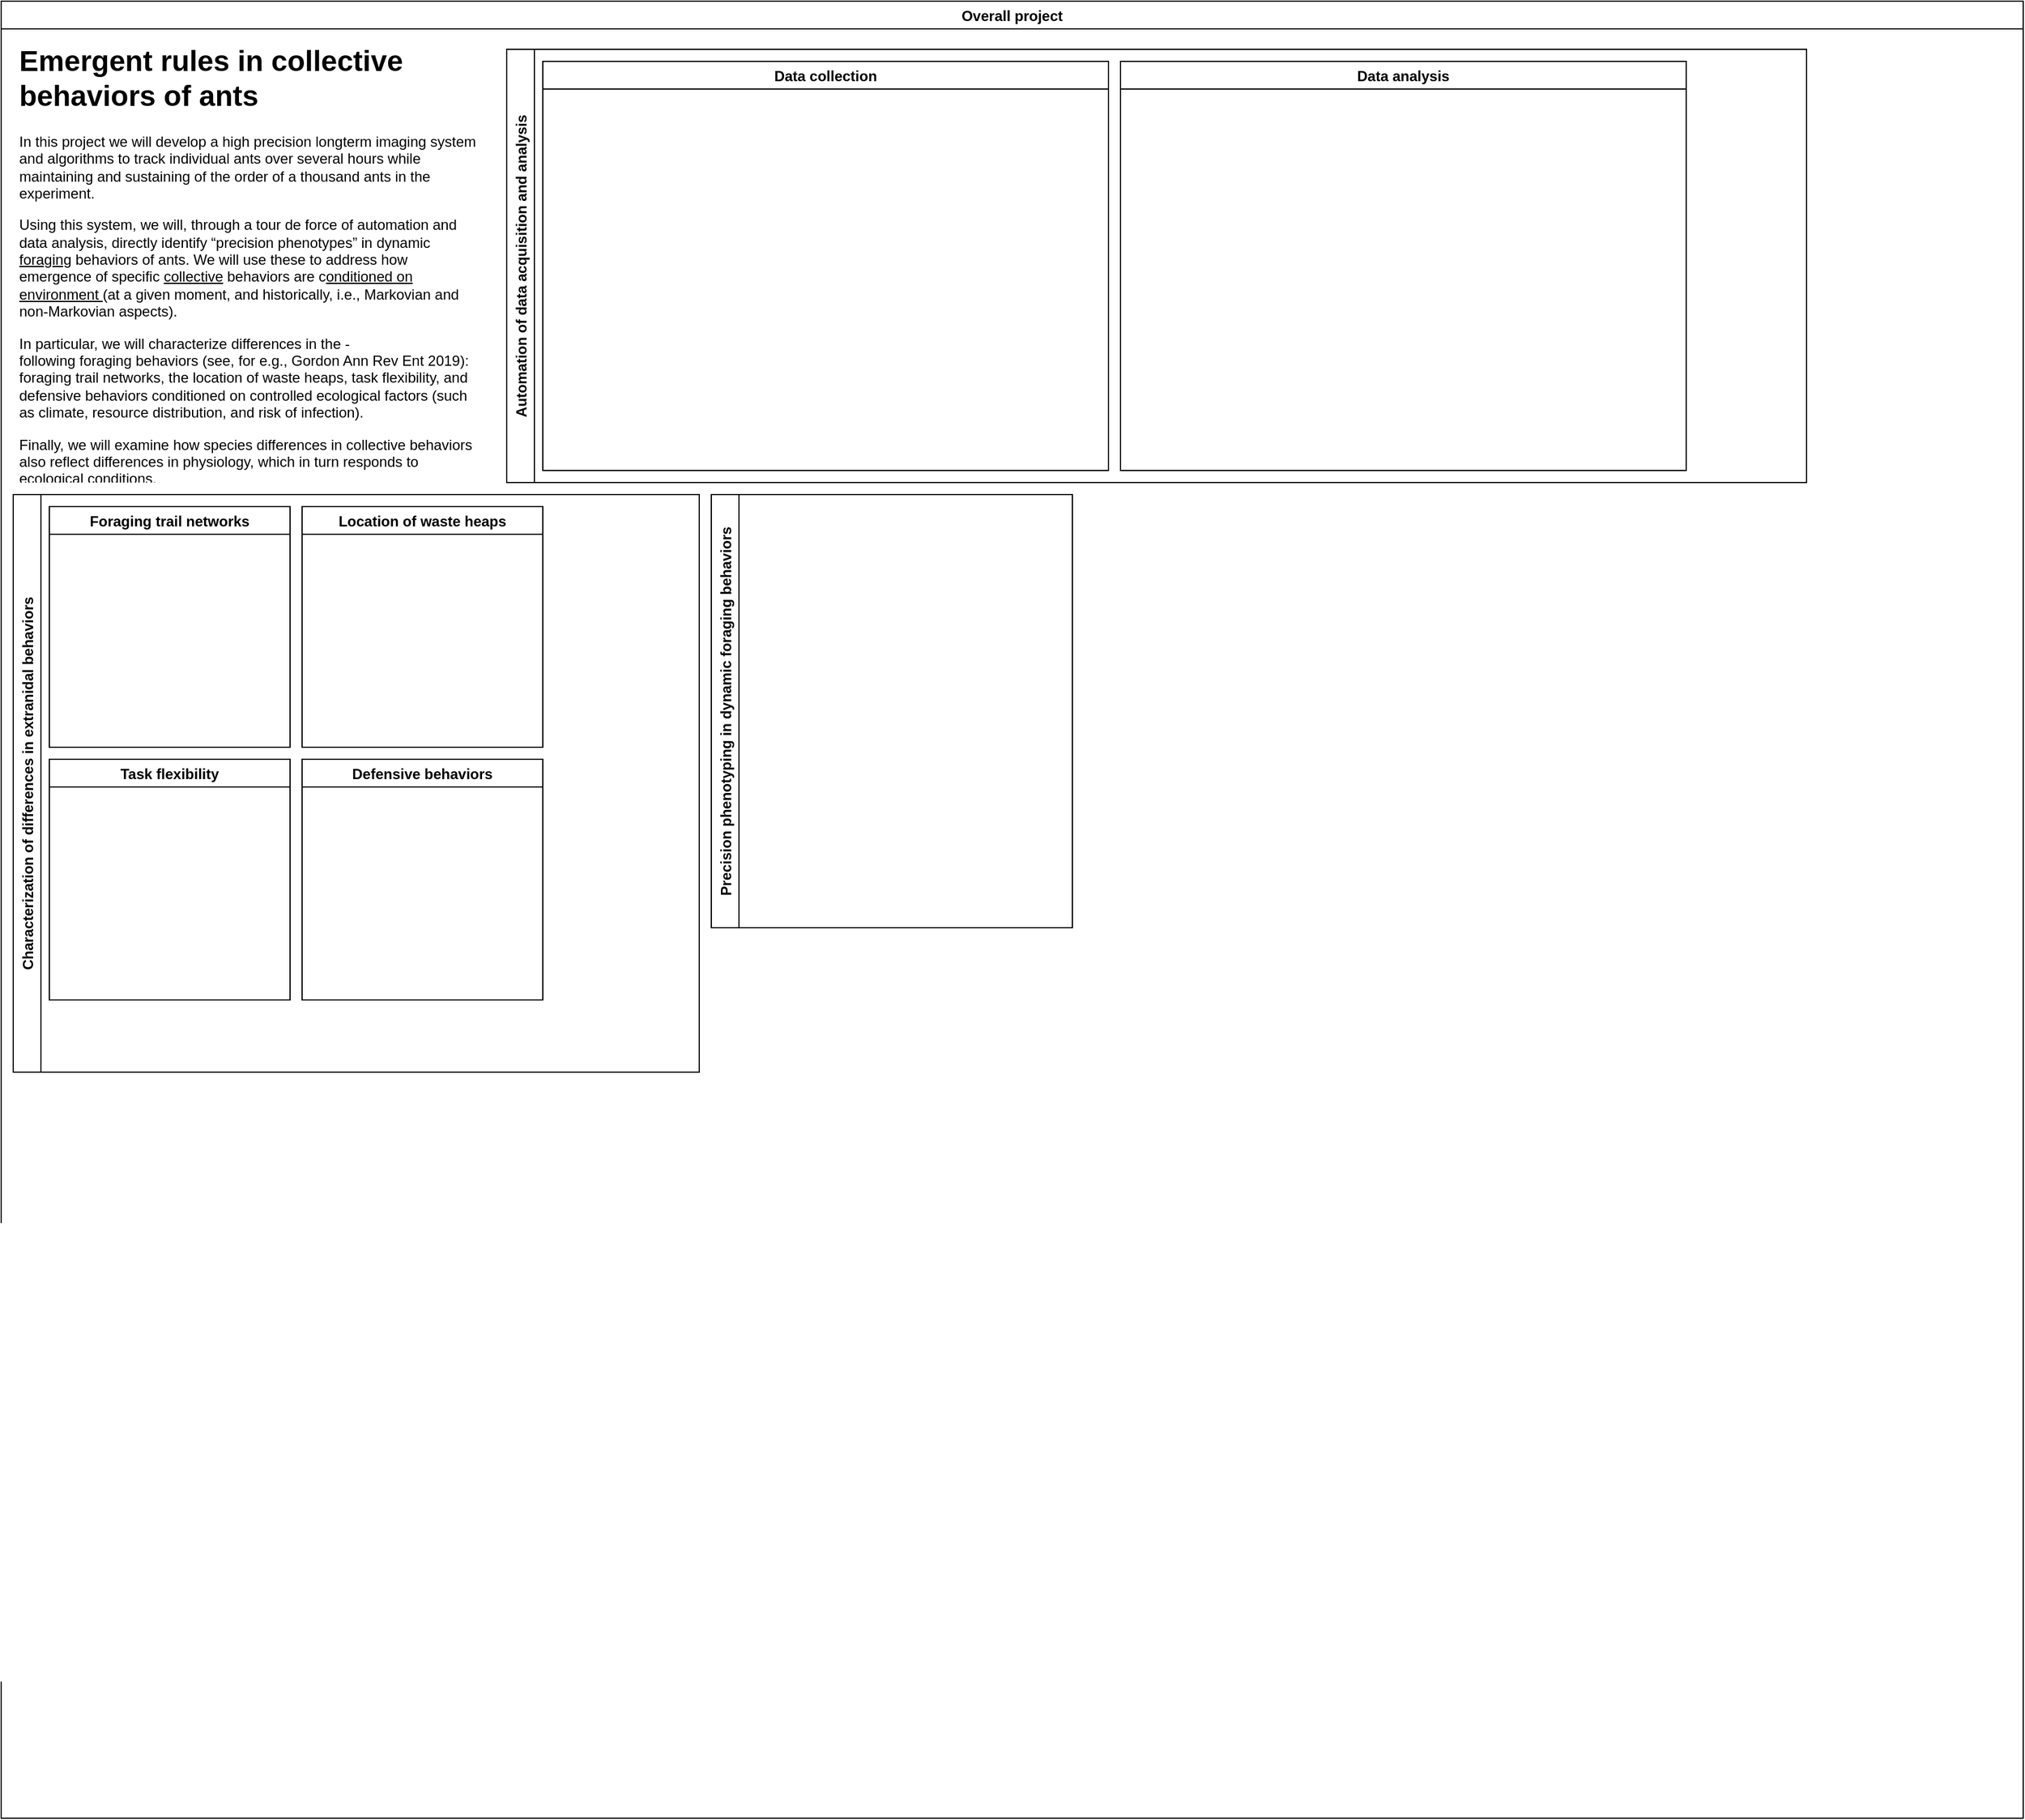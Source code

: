 <mxfile version="16.2.4" type="github">
  <diagram id="KejE-rofOYYXHNYnUAWV" name="Page-1">
    <mxGraphModel dx="1597" dy="840" grid="1" gridSize="10" guides="1" tooltips="1" connect="1" arrows="1" fold="1" page="1" pageScale="1" pageWidth="850" pageHeight="1100" math="0" shadow="0">
      <root>
        <mxCell id="0" />
        <mxCell id="1" parent="0" />
        <mxCell id="04y9tH13Ilaf_oATNa0v-2" value="Overall project" style="swimlane;" vertex="1" parent="1">
          <mxGeometry x="20" y="50" width="1680" height="1510" as="geometry" />
        </mxCell>
        <mxCell id="04y9tH13Ilaf_oATNa0v-1" value="&lt;h1&gt;&lt;b&gt;Emergent rules in collective behaviors of ants&lt;/b&gt;&lt;/h1&gt;&lt;p&gt;In this project we will develop a high precision longterm imaging system&lt;br&gt; and algorithms to track individual ants over several hours while maintaining and sustaining of the order of a thousand ants in the experiment.&lt;/p&gt;&lt;p&gt;Using this system, we will, through a tour de force of automation and data analysis, directly identify “precision phenotypes” in dynamic &lt;u&gt;foraging&lt;/u&gt; behaviors of ants. We will use these to address how emergence of specific &lt;u&gt;collective&lt;/u&gt; behaviors are c&lt;u&gt;onditioned on environment &lt;/u&gt;(at a given moment, and historically, i.e., Markovian and non-Markovian aspects).&lt;/p&gt;&lt;p&gt;In particular, we will characterize differences in the -&lt;br&gt;following foraging behaviors (see, for e.g., Gordon Ann Rev Ent 2019): &lt;br&gt;foraging trail networks, the location of waste heaps, task flexibility, and defensive behaviors conditioned on controlled ecological factors (such as climate, resource distribution, and risk of infection).&lt;/p&gt;&lt;p&gt;Finally, we will examine how species differences in collective behaviors also reflect differences in physiology, which in turn responds to ecological conditions.&lt;/p&gt;" style="text;html=1;strokeColor=none;fillColor=none;spacing=5;spacingTop=-20;whiteSpace=wrap;overflow=hidden;rounded=0;" vertex="1" parent="04y9tH13Ilaf_oATNa0v-2">
          <mxGeometry x="10" y="30" width="390" height="370" as="geometry" />
        </mxCell>
        <mxCell id="04y9tH13Ilaf_oATNa0v-3" value="Automation of data acquisition and analysis" style="swimlane;horizontal=0;" vertex="1" parent="04y9tH13Ilaf_oATNa0v-2">
          <mxGeometry x="420" y="40" width="1080" height="360" as="geometry" />
        </mxCell>
        <mxCell id="04y9tH13Ilaf_oATNa0v-10" value="Data collection" style="swimlane;" vertex="1" parent="04y9tH13Ilaf_oATNa0v-3">
          <mxGeometry x="30" y="10" width="470" height="340" as="geometry" />
        </mxCell>
        <mxCell id="04y9tH13Ilaf_oATNa0v-11" value="Data analysis" style="swimlane;" vertex="1" parent="04y9tH13Ilaf_oATNa0v-3">
          <mxGeometry x="510" y="10" width="470" height="340" as="geometry" />
        </mxCell>
        <mxCell id="04y9tH13Ilaf_oATNa0v-4" value="Precision phenotyping in dynamic foraging behaviors" style="swimlane;horizontal=0;" vertex="1" parent="04y9tH13Ilaf_oATNa0v-2">
          <mxGeometry x="590" y="410" width="300" height="360" as="geometry" />
        </mxCell>
        <mxCell id="04y9tH13Ilaf_oATNa0v-5" value="Characterization of differences in extranidal behaviors" style="swimlane;horizontal=0;" vertex="1" parent="04y9tH13Ilaf_oATNa0v-2">
          <mxGeometry x="10" y="410" width="570" height="480" as="geometry" />
        </mxCell>
        <mxCell id="04y9tH13Ilaf_oATNa0v-6" value="Foraging trail networks" style="swimlane;" vertex="1" parent="04y9tH13Ilaf_oATNa0v-5">
          <mxGeometry x="30" y="10" width="200" height="200" as="geometry" />
        </mxCell>
        <mxCell id="04y9tH13Ilaf_oATNa0v-7" value="Location of waste heaps" style="swimlane;" vertex="1" parent="04y9tH13Ilaf_oATNa0v-5">
          <mxGeometry x="240" y="10" width="200" height="200" as="geometry" />
        </mxCell>
        <mxCell id="04y9tH13Ilaf_oATNa0v-8" value="Task flexibility" style="swimlane;" vertex="1" parent="04y9tH13Ilaf_oATNa0v-5">
          <mxGeometry x="30" y="220" width="200" height="200" as="geometry" />
        </mxCell>
        <mxCell id="04y9tH13Ilaf_oATNa0v-9" value="Defensive behaviors" style="swimlane;" vertex="1" parent="04y9tH13Ilaf_oATNa0v-5">
          <mxGeometry x="240" y="220" width="200" height="200" as="geometry" />
        </mxCell>
      </root>
    </mxGraphModel>
  </diagram>
</mxfile>
